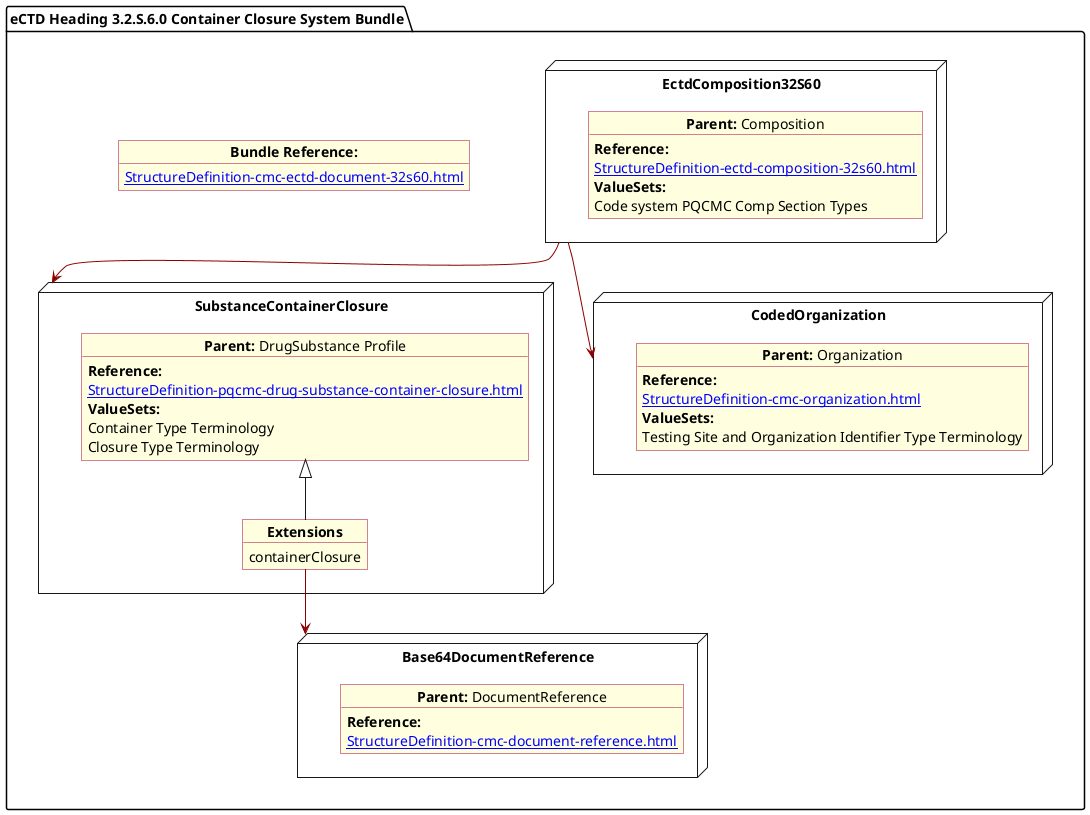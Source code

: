 @startuml SubstanceContainer
allowmixing
'Mixed model of use case and object
skinparam svgDimensionStyle false
skinparam ObjectBackgroundColor LightYellow
skinparam ObjectBorderColor #A80036
skinparam activityDiamondBorderColor #A80036
skinparam activityDiamondBackgroundColor lawnGreen
skinparam ClassBorderThickness 4

package "eCTD Heading 3.2.S.6.0 Container Closure System Bundle" as NODES {

  object "**Bundle Reference:**" as objbun {
    [[StructureDefinition-cmc-ectd-document-32s60.html]]
  }


  node "EctdComposition32S60" as N1 {

    object "**Parent:** Composition" as obj1 {
      **Reference:**
      [[StructureDefinition-ectd-composition-32s60.html]]
      **ValueSets:**
      Code system PQCMC Comp Section Types
    }

  }
  node "SubstanceContainerClosure" as N21 {

    object "**Parent:** DrugSubstance Profile" as obj22 {
      **Reference:**
      [[StructureDefinition-pqcmc-drug-substance-container-closure.html]]
      **ValueSets:**
      Container Type Terminology
      Closure Type Terminology
    }
    object "**Extensions**" as objEx {
      containerClosure
    }
    obj22 <|-- objEx
  }
  node "Base64DocumentReference" as NB64 {

    object "**Parent:** DocumentReference"  as obj64 {

      **Reference:**
      [[StructureDefinition-cmc-document-reference.html]]
    }

  }
  node "CodedOrganization" as NSO {

    object "**Parent:** Organization" as objAu {
      **Reference:**
      [[StructureDefinition-cmc-organization.html]]
      **ValueSets:**
      Testing Site and Organization Identifier Type Terminology
    }
  }
}

N1 -[#darkred]-> N21
N1 -[#darkred]-> NSO
objEx -[#darkred]-> NB64
@enduml